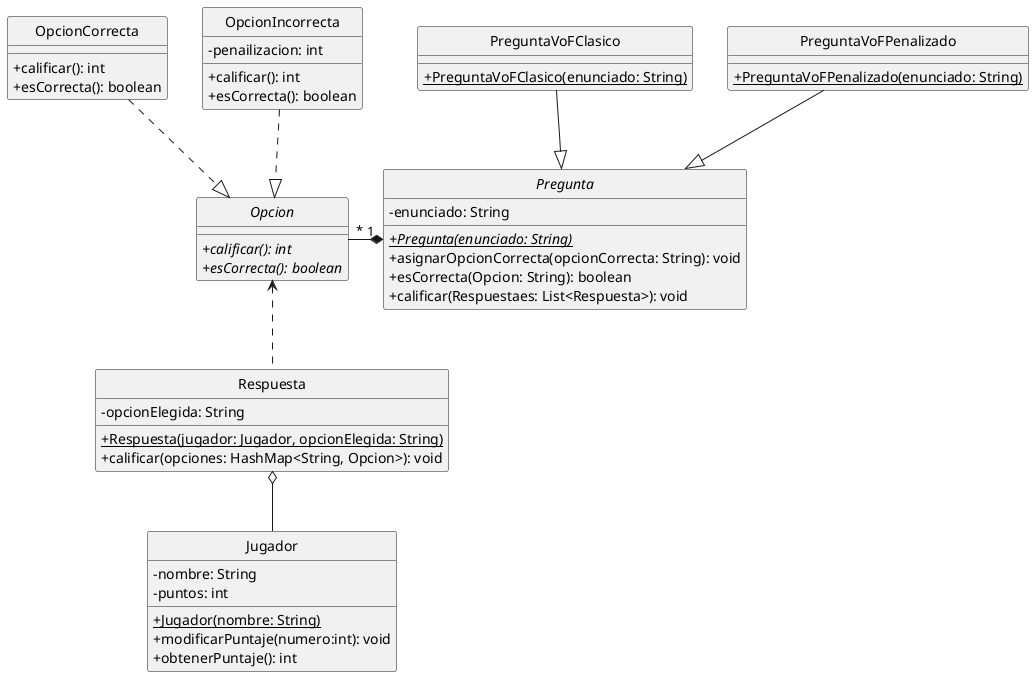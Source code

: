 @startuml
hide circle
skinparam classAttributeIconSize 0

'Clases
Interface Opcion{
    +{abstract}calificar(): int
    +{abstract}esCorrecta(): boolean
}

Class OpcionCorrecta{
    +calificar(): int
    +esCorrecta(): boolean
}

Class OpcionIncorrecta{
    -penailizacion: int
    +calificar(): int
    +esCorrecta(): boolean
}

Abstract Class Pregunta{
    -enunciado: String
    +{abstract}{static}Pregunta(enunciado: String)
    +asignarOpcionCorrecta(opcionCorrecta: String): void
    +esCorrecta(Opcion: String): boolean
    +calificar(Respuestaes: List<Respuesta>): void
}

Class PreguntaVoFClasico{
   +{static}PreguntaVoFClasico(enunciado: String)
}

Class PreguntaVoFPenalizado{
   +{static}PreguntaVoFPenalizado(enunciado: String)
}

Class Respuesta{
    -opcionElegida: String
    +{static}Respuesta(jugador: Jugador, opcionElegida: String)
    +calificar(opciones: HashMap<String, Opcion>): void
}

Class Jugador{
    -nombre: String
    -puntos: int
    +{Static}Jugador(nombre: String)
    +modificarPuntaje(numero:int): void
    +obtenerPuntaje(): int
}

'Relaciones
OpcionIncorrecta ..|> Opcion
OpcionCorrecta ..|> Opcion
PreguntaVoFPenalizado --|> Pregunta
PreguntaVoFClasico --|> Pregunta
Respuesta o-- Jugador
Pregunta "1" *-left- "*" Opcion
Respuesta .up.> Opcion

@enduml